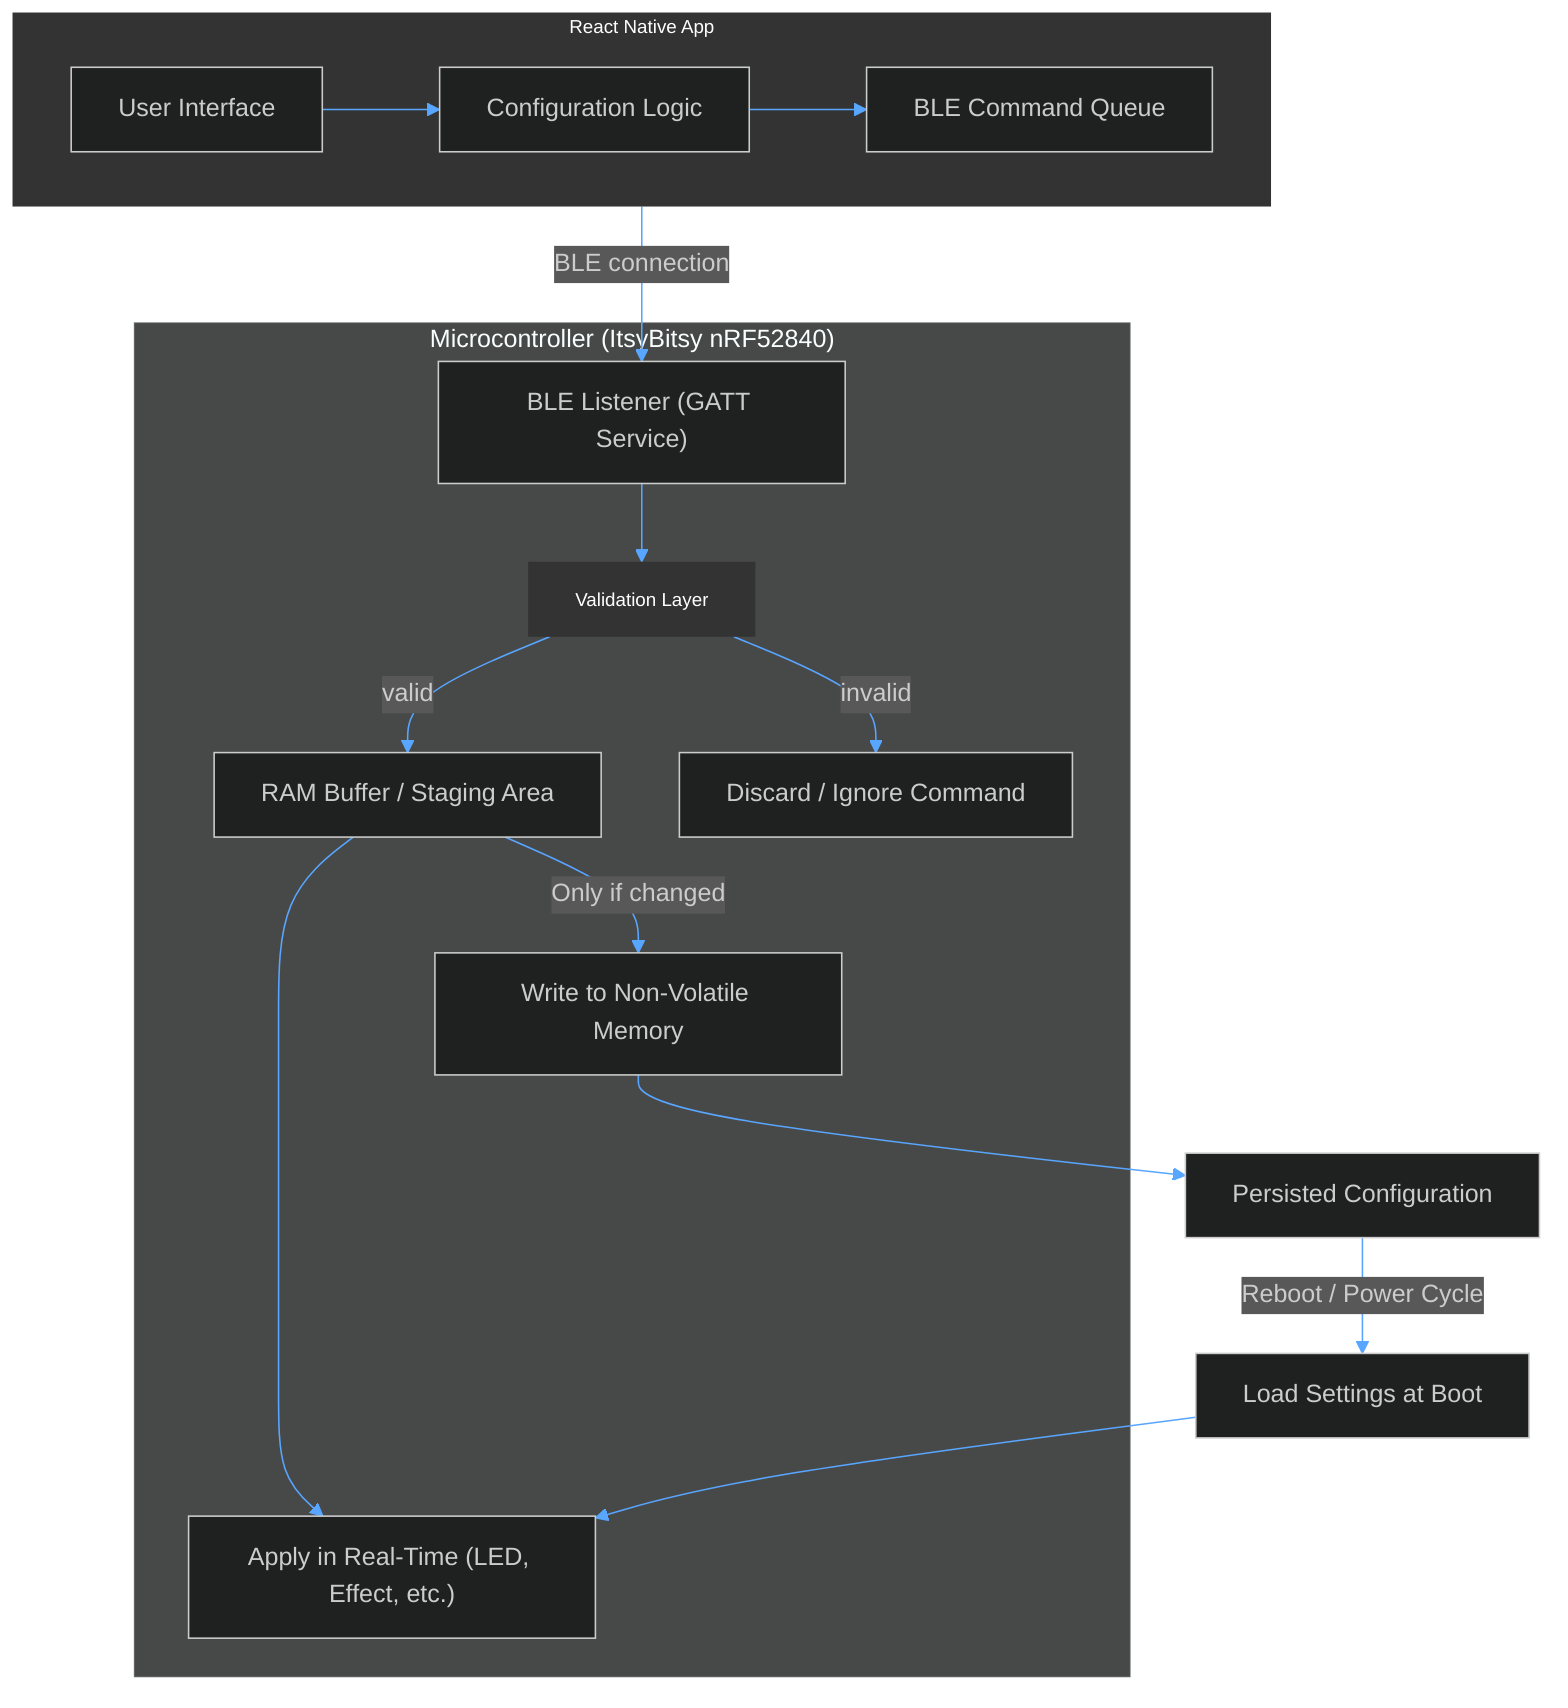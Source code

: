 %%{init: {
  "theme": "dark",
  "themeVariables": {
    "primaryColor": "#0d1117",
    "primaryTextColor": "#e6edf3",
    "primaryBorderColor": "#30363d",
    "lineColor": "#58a6ff",
    "secondaryColor": "#161b22",
    "actorBorder": "#58a6ff",
    "actorBkg": "#1f6feb",
    "actorTextColor": "#ffffff",
    "signalColor": "#58a6ff",
    "loopTextColor": "#e6edf3",
    "altBackground": "#161b22",
    "altTextColor": "#e6edf3",
    "sequenceNumberColor": "#7ee787"
  }
}}%%

flowchart TD

subgraph RN["React Native App"]
    UI["User Interface"] --> CFG["Configuration Logic"]
    CFG --> BLE_TX["BLE Command Queue"]
end

subgraph MCU["Microcontroller (ItsyBitsy nRF52840)"]
    BLE_RX["BLE Listener (GATT Service)"]
    BLE_RX --> VALIDATE["Validation Layer"]
    VALIDATE -->|valid| RAMBUF["RAM Buffer / Staging Area"]
    VALIDATE -->|invalid| DROP["Discard / Ignore Command"]
    RAMBUF -->|Only if changed| COMMIT["Write to Non-Volatile Memory"]
    RAMBUF --> APPLY["Apply in Real-Time (LED, Effect, etc.)"]
end

RN -->|BLE connection| BLE_RX
COMMIT --> STATE["Persisted Configuration"]
STATE -->|Reboot / Power Cycle| RESTORE["Load Settings at Boot"]
RESTORE --> APPLY

%% Notes (use inline subgraph labels instead of 'note ... end note')
VALIDATE:::note
RN:::note2

classDef note fill:#333,color:#fff,stroke-width:0px,font-size:12px;
classDef note2 fill:#333,color:#fff,stroke-width:0px,font-size:12px;

%% You can simulate explanatory notes like this:
%% VALIDATE:::note means “attach note style to this node”.
%% RN:::note2 gives RN a subtle visual difference to indicate documentation.